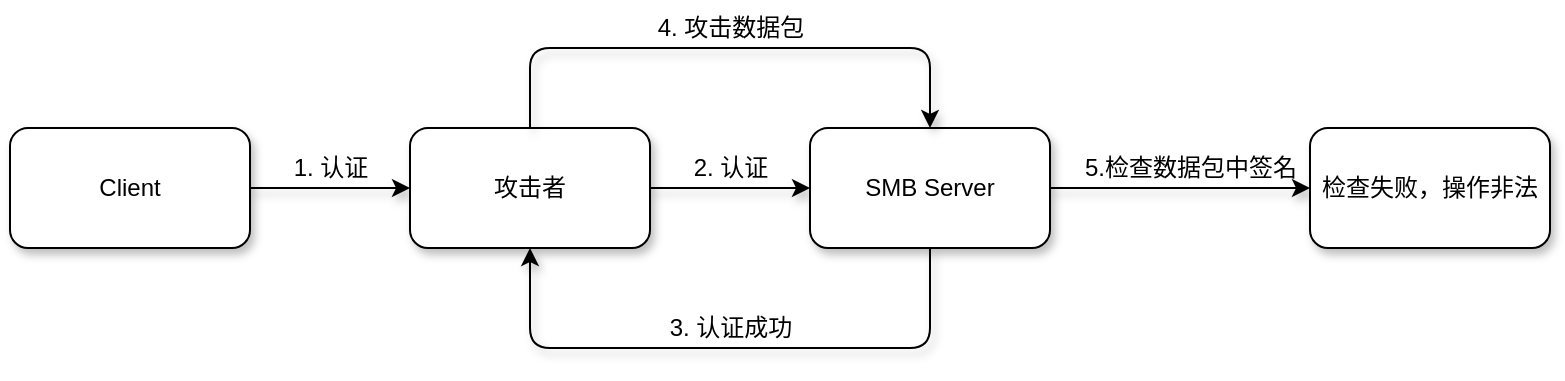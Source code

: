 <mxfile version="14.1.5" type="device"><diagram id="4iCpon5RzzWEW-2pkhuC" name="第 1 页"><mxGraphModel dx="1086" dy="966" grid="1" gridSize="10" guides="1" tooltips="1" connect="1" arrows="1" fold="1" page="1" pageScale="1" pageWidth="827" pageHeight="1169" math="0" shadow="0"><root><mxCell id="0"/><mxCell id="1" parent="0"/><mxCell id="WGyTU0LjtQWpjTg9ph2i-3" value="" style="edgeStyle=orthogonalEdgeStyle;rounded=0;orthogonalLoop=1;jettySize=auto;html=1;shadow=1;" edge="1" parent="1" source="WGyTU0LjtQWpjTg9ph2i-1" target="WGyTU0LjtQWpjTg9ph2i-2"><mxGeometry relative="1" as="geometry"/></mxCell><mxCell id="WGyTU0LjtQWpjTg9ph2i-1" value="Client" style="rounded=1;whiteSpace=wrap;html=1;shadow=1;" vertex="1" parent="1"><mxGeometry x="10" y="320" width="120" height="60" as="geometry"/></mxCell><mxCell id="WGyTU0LjtQWpjTg9ph2i-5" value="" style="edgeStyle=orthogonalEdgeStyle;rounded=0;orthogonalLoop=1;jettySize=auto;html=1;shadow=1;" edge="1" parent="1" source="WGyTU0LjtQWpjTg9ph2i-2" target="WGyTU0LjtQWpjTg9ph2i-4"><mxGeometry relative="1" as="geometry"/></mxCell><mxCell id="WGyTU0LjtQWpjTg9ph2i-2" value="攻击者" style="rounded=1;whiteSpace=wrap;html=1;shadow=1;" vertex="1" parent="1"><mxGeometry x="210" y="320" width="120" height="60" as="geometry"/></mxCell><mxCell id="WGyTU0LjtQWpjTg9ph2i-7" value="" style="edgeStyle=orthogonalEdgeStyle;rounded=0;orthogonalLoop=1;jettySize=auto;html=1;entryX=0;entryY=0.5;entryDx=0;entryDy=0;shadow=1;" edge="1" parent="1" source="WGyTU0LjtQWpjTg9ph2i-4" target="WGyTU0LjtQWpjTg9ph2i-8"><mxGeometry relative="1" as="geometry"><mxPoint x="610" y="350" as="targetPoint"/></mxGeometry></mxCell><mxCell id="WGyTU0LjtQWpjTg9ph2i-4" value="SMB Server" style="rounded=1;whiteSpace=wrap;html=1;shadow=1;" vertex="1" parent="1"><mxGeometry x="410" y="320" width="120" height="60" as="geometry"/></mxCell><mxCell id="WGyTU0LjtQWpjTg9ph2i-8" value="检查失败，操作非法" style="rounded=1;whiteSpace=wrap;html=1;shadow=1;" vertex="1" parent="1"><mxGeometry x="660" y="320" width="120" height="60" as="geometry"/></mxCell><mxCell id="WGyTU0LjtQWpjTg9ph2i-10" value="1. 认证" style="text;html=1;align=center;verticalAlign=middle;resizable=0;points=[];autosize=1;shadow=1;" vertex="1" parent="1"><mxGeometry x="145" y="330" width="50" height="20" as="geometry"/></mxCell><mxCell id="WGyTU0LjtQWpjTg9ph2i-11" value="2. 认证" style="text;html=1;align=center;verticalAlign=middle;resizable=0;points=[];autosize=1;shadow=1;" vertex="1" parent="1"><mxGeometry x="345" y="330" width="50" height="20" as="geometry"/></mxCell><mxCell id="WGyTU0LjtQWpjTg9ph2i-13" value="" style="edgeStyle=elbowEdgeStyle;elbow=vertical;endArrow=classic;html=1;exitX=0.5;exitY=0;exitDx=0;exitDy=0;entryX=0.5;entryY=0;entryDx=0;entryDy=0;shadow=1;" edge="1" parent="1" source="WGyTU0LjtQWpjTg9ph2i-2" target="WGyTU0LjtQWpjTg9ph2i-4"><mxGeometry width="50" height="50" relative="1" as="geometry"><mxPoint x="410" y="520" as="sourcePoint"/><mxPoint x="460" y="470" as="targetPoint"/><Array as="points"><mxPoint x="370" y="280"/></Array></mxGeometry></mxCell><mxCell id="WGyTU0LjtQWpjTg9ph2i-14" value="4. 攻击数据包" style="text;html=1;align=center;verticalAlign=middle;resizable=0;points=[];autosize=1;shadow=1;" vertex="1" parent="1"><mxGeometry x="325" y="260" width="90" height="20" as="geometry"/></mxCell><mxCell id="WGyTU0LjtQWpjTg9ph2i-15" value="" style="edgeStyle=elbowEdgeStyle;elbow=vertical;endArrow=classic;html=1;exitX=0.5;exitY=1;exitDx=0;exitDy=0;entryX=0.5;entryY=1;entryDx=0;entryDy=0;shadow=1;" edge="1" parent="1" source="WGyTU0LjtQWpjTg9ph2i-4" target="WGyTU0LjtQWpjTg9ph2i-2"><mxGeometry width="50" height="50" relative="1" as="geometry"><mxPoint x="410" y="520" as="sourcePoint"/><mxPoint x="460" y="470" as="targetPoint"/><Array as="points"><mxPoint x="370" y="430"/></Array></mxGeometry></mxCell><mxCell id="WGyTU0LjtQWpjTg9ph2i-16" value="3. 认证成功" style="text;html=1;align=center;verticalAlign=middle;resizable=0;points=[];autosize=1;shadow=1;" vertex="1" parent="1"><mxGeometry x="330" y="410" width="80" height="20" as="geometry"/></mxCell><mxCell id="WGyTU0LjtQWpjTg9ph2i-17" value="&lt;span&gt;5.检查数据包中签名&lt;/span&gt;" style="text;html=1;align=center;verticalAlign=middle;resizable=0;points=[];autosize=1;shadow=1;" vertex="1" parent="1"><mxGeometry x="540" y="330" width="120" height="20" as="geometry"/></mxCell></root></mxGraphModel></diagram></mxfile>